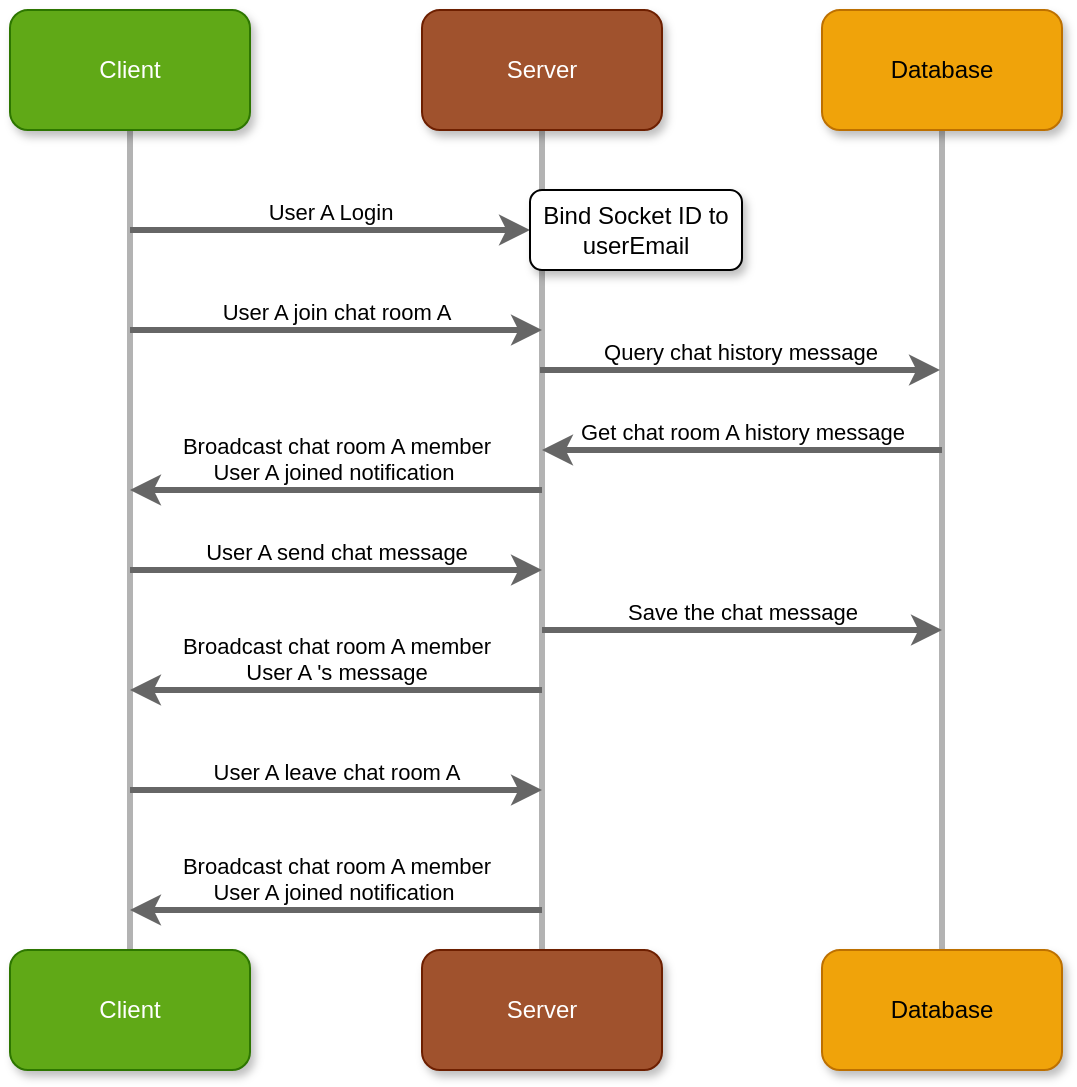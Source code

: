 <mxfile version="20.8.20" type="device"><diagram name="第 1 页" id="QzersYG26GknJ3NYyNGt"><mxGraphModel dx="605" dy="439" grid="1" gridSize="10" guides="1" tooltips="1" connect="1" arrows="1" fold="1" page="1" pageScale="1" pageWidth="827" pageHeight="1169" math="0" shadow="0"><root><mxCell id="0"/><mxCell id="1" parent="0"/><mxCell id="6DS2pzIJkdsjp9AkDKOv-7" style="edgeStyle=orthogonalEdgeStyle;rounded=0;orthogonalLoop=1;jettySize=auto;html=1;exitX=0.5;exitY=1;exitDx=0;exitDy=0;entryX=0.5;entryY=0;entryDx=0;entryDy=0;fillColor=#f5f5f5;strokeColor=#B3B3B3;endArrow=none;endFill=0;strokeWidth=3;" edge="1" parent="1" source="6DS2pzIJkdsjp9AkDKOv-1" target="6DS2pzIJkdsjp9AkDKOv-4"><mxGeometry relative="1" as="geometry"/></mxCell><mxCell id="6DS2pzIJkdsjp9AkDKOv-1" value="Client" style="rounded=1;whiteSpace=wrap;html=1;fillColor=#60a917;strokeColor=#2D7600;fontColor=#ffffff;shadow=1;" vertex="1" parent="1"><mxGeometry x="154" y="120" width="120" height="60" as="geometry"/></mxCell><mxCell id="6DS2pzIJkdsjp9AkDKOv-9" style="edgeStyle=orthogonalEdgeStyle;rounded=0;orthogonalLoop=1;jettySize=auto;html=1;exitX=0.5;exitY=1;exitDx=0;exitDy=0;entryX=0.5;entryY=0;entryDx=0;entryDy=0;strokeColor=#B3B3B3;strokeWidth=3;endArrow=none;endFill=0;" edge="1" parent="1" source="6DS2pzIJkdsjp9AkDKOv-2" target="6DS2pzIJkdsjp9AkDKOv-6"><mxGeometry relative="1" as="geometry"/></mxCell><mxCell id="6DS2pzIJkdsjp9AkDKOv-2" value="Database" style="rounded=1;whiteSpace=wrap;html=1;fillColor=#f0a30a;strokeColor=#BD7000;fontColor=#000000;shadow=1;" vertex="1" parent="1"><mxGeometry x="560" y="120" width="120" height="60" as="geometry"/></mxCell><mxCell id="6DS2pzIJkdsjp9AkDKOv-8" style="edgeStyle=orthogonalEdgeStyle;rounded=0;orthogonalLoop=1;jettySize=auto;html=1;exitX=0.5;exitY=1;exitDx=0;exitDy=0;entryX=0.5;entryY=0;entryDx=0;entryDy=0;strokeColor=#B3B3B3;strokeWidth=3;endArrow=none;endFill=0;" edge="1" parent="1" source="6DS2pzIJkdsjp9AkDKOv-3" target="6DS2pzIJkdsjp9AkDKOv-5"><mxGeometry relative="1" as="geometry"/></mxCell><mxCell id="6DS2pzIJkdsjp9AkDKOv-3" value="Server" style="rounded=1;whiteSpace=wrap;html=1;fillColor=#a0522d;strokeColor=#6D1F00;fontColor=#ffffff;shadow=1;" vertex="1" parent="1"><mxGeometry x="360" y="120" width="120" height="60" as="geometry"/></mxCell><mxCell id="6DS2pzIJkdsjp9AkDKOv-4" value="Client" style="rounded=1;whiteSpace=wrap;html=1;fillColor=#60a917;strokeColor=#2D7600;fontColor=#ffffff;shadow=1;" vertex="1" parent="1"><mxGeometry x="154" y="590" width="120" height="60" as="geometry"/></mxCell><mxCell id="6DS2pzIJkdsjp9AkDKOv-5" value="Server" style="rounded=1;whiteSpace=wrap;html=1;fillColor=#a0522d;strokeColor=#6D1F00;fontColor=#ffffff;shadow=1;" vertex="1" parent="1"><mxGeometry x="360" y="590" width="120" height="60" as="geometry"/></mxCell><mxCell id="6DS2pzIJkdsjp9AkDKOv-6" value="Database" style="rounded=1;whiteSpace=wrap;html=1;fillColor=#f0a30a;strokeColor=#BD7000;fontColor=#000000;shadow=1;" vertex="1" parent="1"><mxGeometry x="560" y="590" width="120" height="60" as="geometry"/></mxCell><mxCell id="6DS2pzIJkdsjp9AkDKOv-11" value="User A Login" style="endArrow=classic;html=1;rounded=0;strokeColor=#666666;strokeWidth=3;labelPosition=center;verticalLabelPosition=top;align=center;verticalAlign=bottom;" edge="1" parent="1"><mxGeometry width="50" height="50" relative="1" as="geometry"><mxPoint x="214" y="230" as="sourcePoint"/><mxPoint x="414" y="230" as="targetPoint"/><mxPoint as="offset"/></mxGeometry></mxCell><mxCell id="6DS2pzIJkdsjp9AkDKOv-12" value="Bind Socket ID to userEmail" style="rounded=1;whiteSpace=wrap;html=1;shadow=1;" vertex="1" parent="1"><mxGeometry x="414" y="210" width="106" height="40" as="geometry"/></mxCell><mxCell id="6DS2pzIJkdsjp9AkDKOv-32" value="User A join chat room A" style="endArrow=classic;html=1;rounded=0;strokeColor=#666666;strokeWidth=3;labelPosition=center;verticalLabelPosition=top;align=center;verticalAlign=bottom;" edge="1" parent="1"><mxGeometry width="50" height="50" relative="1" as="geometry"><mxPoint x="214" y="280" as="sourcePoint"/><mxPoint x="420" y="280" as="targetPoint"/><mxPoint as="offset"/></mxGeometry></mxCell><mxCell id="6DS2pzIJkdsjp9AkDKOv-33" value="Broadcast chat room A member&lt;br&gt;User A joined notification&amp;nbsp;" style="endArrow=none;html=1;rounded=0;strokeColor=#666666;strokeWidth=3;labelPosition=center;verticalLabelPosition=top;align=center;verticalAlign=bottom;startArrow=classic;startFill=1;endFill=0;" edge="1" parent="1"><mxGeometry width="50" height="50" relative="1" as="geometry"><mxPoint x="214" y="360" as="sourcePoint"/><mxPoint x="420" y="360" as="targetPoint"/><mxPoint as="offset"/></mxGeometry></mxCell><mxCell id="6DS2pzIJkdsjp9AkDKOv-34" value="Get chat room A history message" style="endArrow=none;html=1;rounded=0;strokeColor=#666666;strokeWidth=3;labelPosition=center;verticalLabelPosition=top;align=center;verticalAlign=bottom;startArrow=classic;startFill=1;endFill=0;" edge="1" parent="1"><mxGeometry width="50" height="50" relative="1" as="geometry"><mxPoint x="420" y="340" as="sourcePoint"/><mxPoint x="620" y="340" as="targetPoint"/><mxPoint as="offset"/></mxGeometry></mxCell><mxCell id="6DS2pzIJkdsjp9AkDKOv-35" value="Query chat history message" style="endArrow=classic;html=1;rounded=0;strokeColor=#666666;strokeWidth=3;labelPosition=center;verticalLabelPosition=top;align=center;verticalAlign=bottom;" edge="1" parent="1"><mxGeometry width="50" height="50" relative="1" as="geometry"><mxPoint x="419" y="300" as="sourcePoint"/><mxPoint x="619" y="300" as="targetPoint"/><mxPoint as="offset"/></mxGeometry></mxCell><mxCell id="6DS2pzIJkdsjp9AkDKOv-36" value="User A send chat message" style="endArrow=classic;html=1;rounded=0;strokeColor=#666666;strokeWidth=3;labelPosition=center;verticalLabelPosition=top;align=center;verticalAlign=bottom;" edge="1" parent="1"><mxGeometry width="50" height="50" relative="1" as="geometry"><mxPoint x="214" y="400" as="sourcePoint"/><mxPoint x="420" y="400" as="targetPoint"/><mxPoint as="offset"/></mxGeometry></mxCell><mxCell id="6DS2pzIJkdsjp9AkDKOv-37" value="Save the chat message" style="endArrow=classic;html=1;rounded=0;strokeColor=#666666;strokeWidth=3;labelPosition=center;verticalLabelPosition=top;align=center;verticalAlign=bottom;" edge="1" parent="1"><mxGeometry width="50" height="50" relative="1" as="geometry"><mxPoint x="420" y="430" as="sourcePoint"/><mxPoint x="620" y="430" as="targetPoint"/><mxPoint as="offset"/></mxGeometry></mxCell><mxCell id="6DS2pzIJkdsjp9AkDKOv-39" value="Broadcast chat room A member&lt;br&gt;User A 's message" style="endArrow=none;html=1;rounded=0;strokeColor=#666666;strokeWidth=3;labelPosition=center;verticalLabelPosition=top;align=center;verticalAlign=bottom;startArrow=classic;startFill=1;endFill=0;" edge="1" parent="1"><mxGeometry width="50" height="50" relative="1" as="geometry"><mxPoint x="214" y="460" as="sourcePoint"/><mxPoint x="420" y="460" as="targetPoint"/><mxPoint as="offset"/></mxGeometry></mxCell><mxCell id="6DS2pzIJkdsjp9AkDKOv-40" value="User A leave chat room A" style="endArrow=classic;html=1;rounded=0;strokeColor=#666666;strokeWidth=3;labelPosition=center;verticalLabelPosition=top;align=center;verticalAlign=bottom;" edge="1" parent="1"><mxGeometry width="50" height="50" relative="1" as="geometry"><mxPoint x="214" y="510" as="sourcePoint"/><mxPoint x="420" y="510" as="targetPoint"/><mxPoint as="offset"/></mxGeometry></mxCell><mxCell id="6DS2pzIJkdsjp9AkDKOv-41" value="Broadcast chat room A member&lt;br&gt;User A joined notification&amp;nbsp;" style="endArrow=none;html=1;rounded=0;strokeColor=#666666;strokeWidth=3;labelPosition=center;verticalLabelPosition=top;align=center;verticalAlign=bottom;startArrow=classic;startFill=1;endFill=0;" edge="1" parent="1"><mxGeometry width="50" height="50" relative="1" as="geometry"><mxPoint x="214" y="570" as="sourcePoint"/><mxPoint x="420" y="570" as="targetPoint"/><mxPoint as="offset"/></mxGeometry></mxCell></root></mxGraphModel></diagram></mxfile>